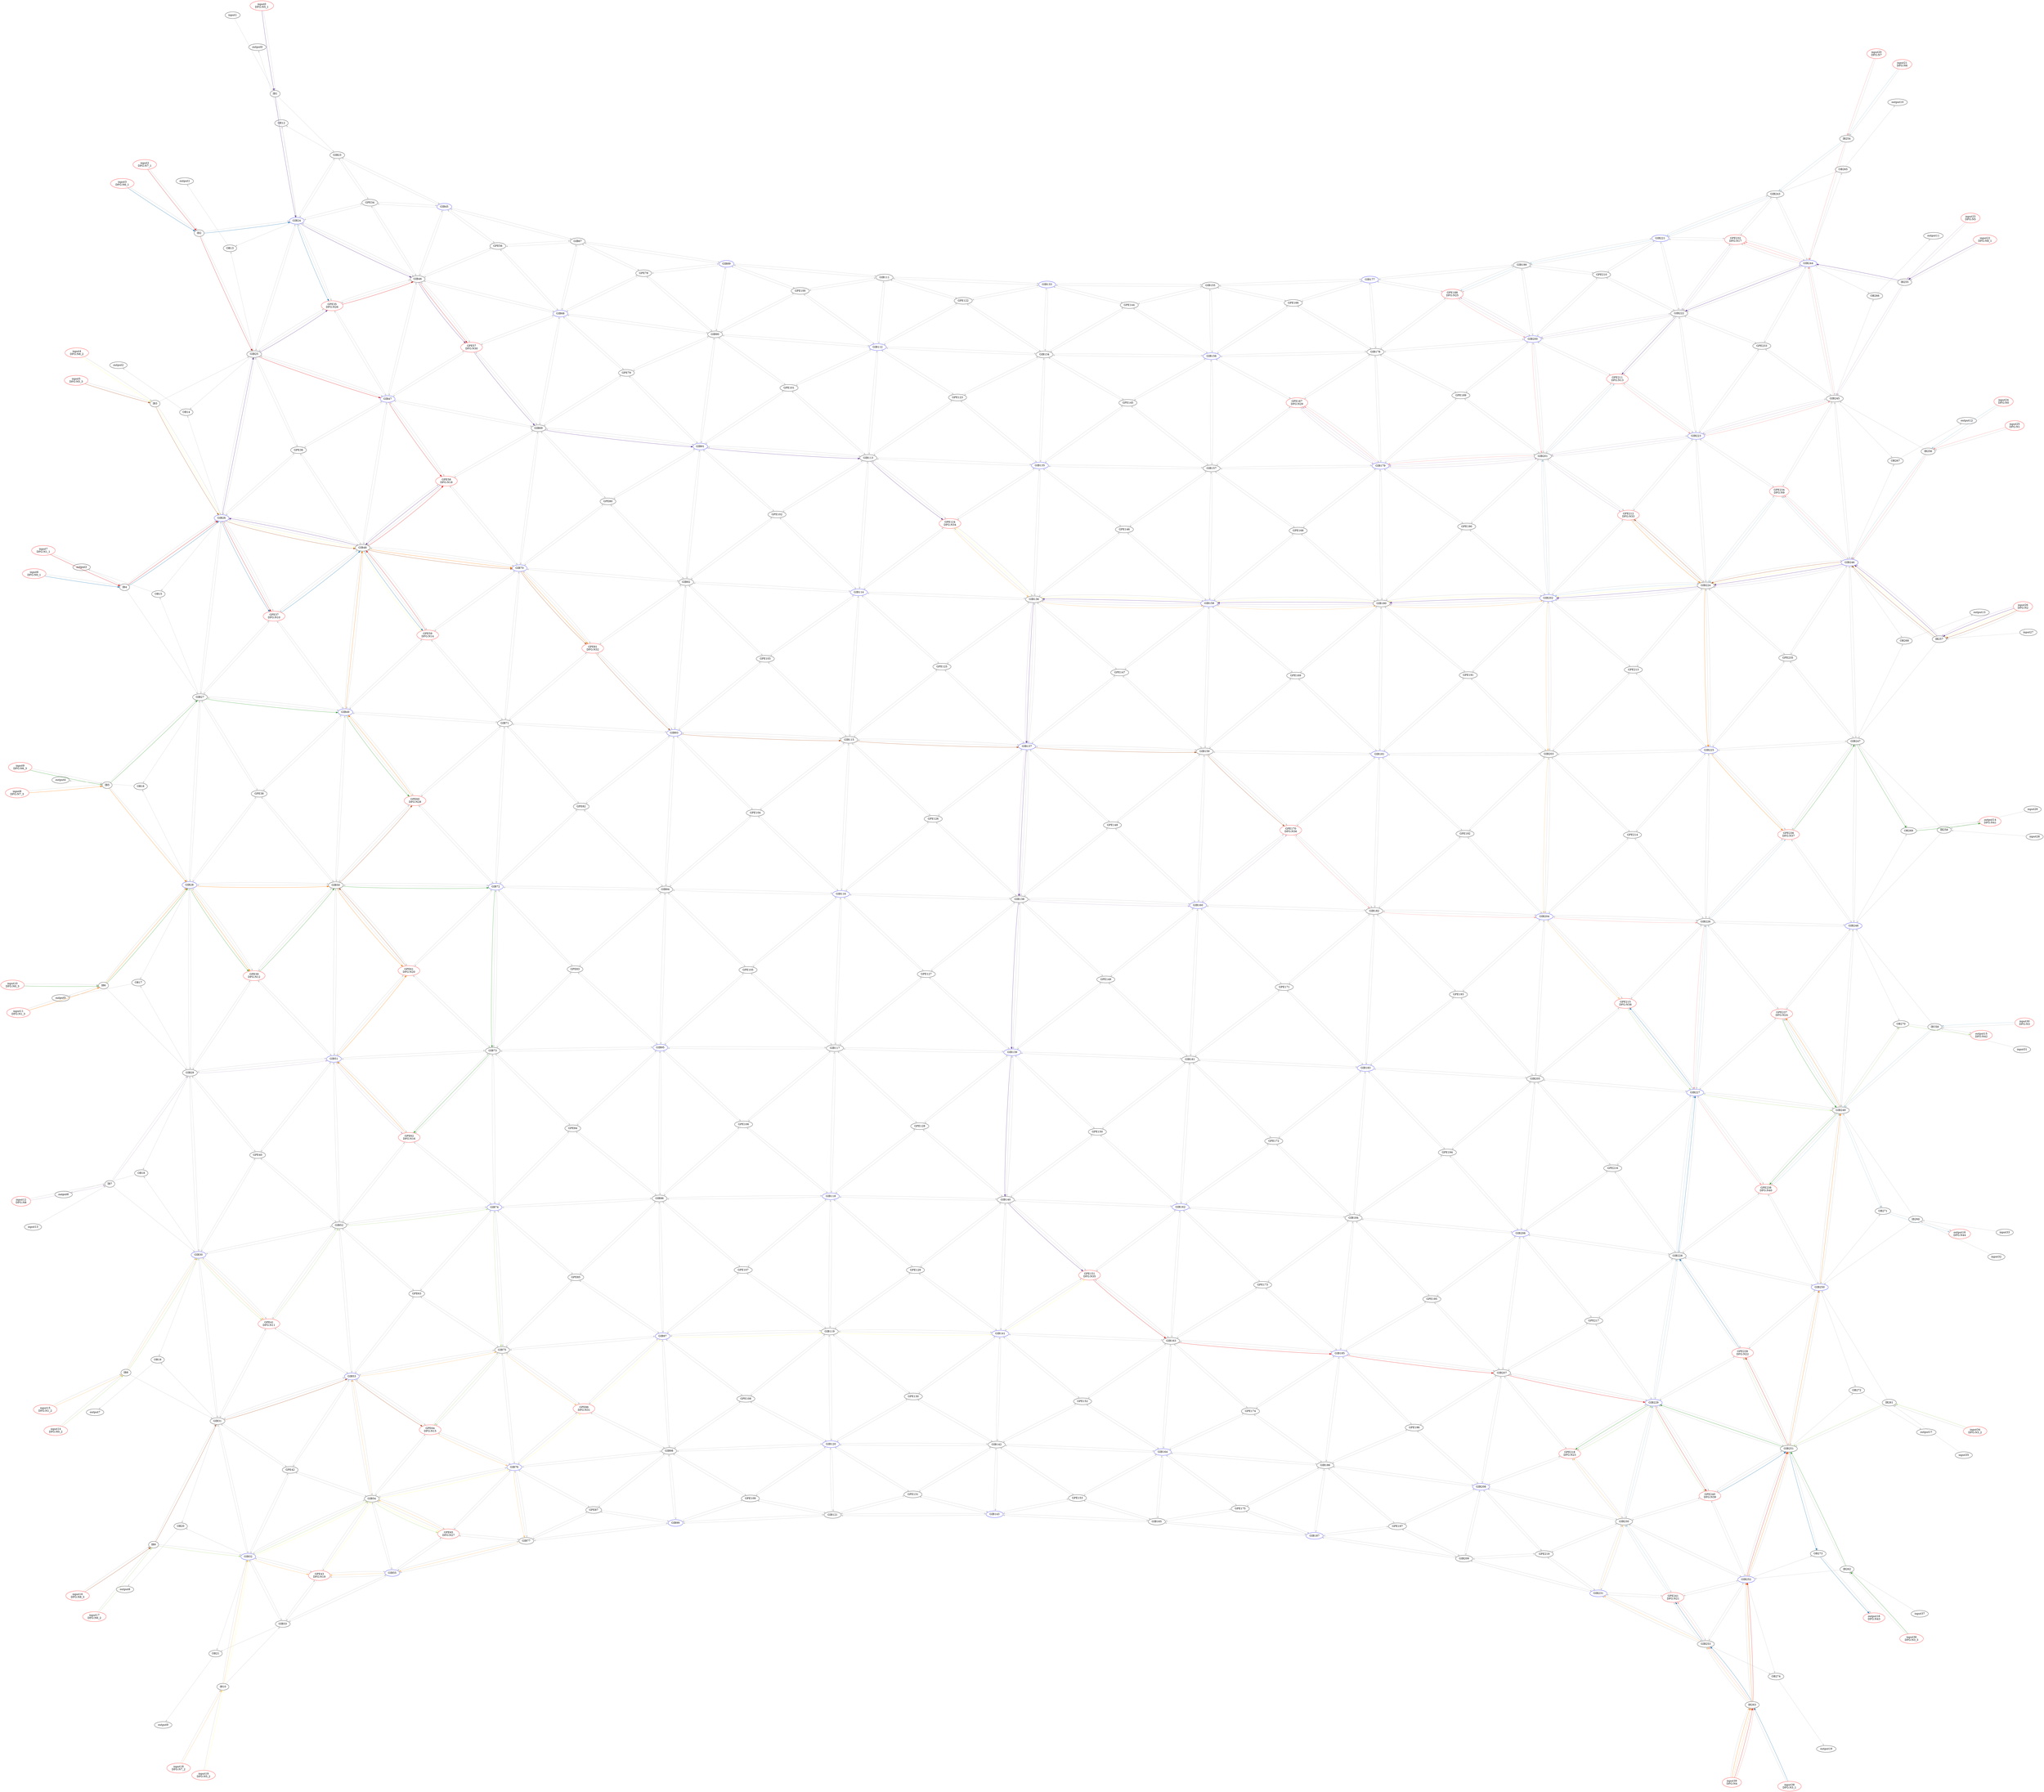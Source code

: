 Digraph G {
layout = sfdp;
overlap = scale;
input24[label = "input24\nDFG:N0", color = red];
input6[label = "input6\nDFG:N0_1", color = red];
input14[label = "input14\nDFG:N0_2", color = red];
input10[label = "input10\nDFG:N0_3", color = red];
input25[label = "input25\nDFG:N1", color = red];
input7[label = "input7\nDFG:N1_1", color = red];
input15[label = "input15\nDFG:N1_2", color = red];
input11[label = "input11\nDFG:N1_3", color = red];
input26[label = "input26\nDFG:N2", color = red];
input30[label = "input30\nDFG:N3", color = red];
input38[label = "input38\nDFG:N3_1", color = red];
input34[label = "input34\nDFG:N3_2", color = red];
input36[label = "input36\nDFG:N3_3", color = red];
input39[label = "input39\nDFG:N4", color = red];
input23[label = "input23\nDFG:N5", color = red];
input0[label = "input0\nDFG:N5_1", color = red];
input19[label = "input19\nDFG:N5_2", color = red];
input5[label = "input5\nDFG:N5_3", color = red];
input21[label = "input21\nDFG:N6", color = red];
input3[label = "input3\nDFG:N6_1", color = red];
input17[label = "input17\nDFG:N6_2", color = red];
input9[label = "input9\nDFG:N6_3", color = red];
input20[label = "input20\nDFG:N7", color = red];
input2[label = "input2\nDFG:N7_1", color = red];
input18[label = "input18\nDFG:N7_2", color = red];
input8[label = "input8\nDFG:N7_3", color = red];
input12[label = "input12\nDFG:N8", color = red];
input22[label = "input22\nDFG:N8_1", color = red];
input4[label = "input4\nDFG:N8_2", color = red];
input16[label = "input16\nDFG:N8_3", color = red];
input1;
input13;
input27;
input28;
input29;
input31;
input32;
input33;
input35;
input37;
output14[label = "output14\nDFG:N41", color = red];
output15[label = "output15\nDFG:N42", color = red];
output18[label = "output18\nDFG:N43", color = red];
output16[label = "output16\nDFG:N44", color = red];
output0;
OB12->output0[color = gray80];
output1;
OB13->output1[color = gray80];
output2;
OB14->output2[color = gray80];
output3;
OB15->output3[color = gray80];
output4;
OB16->output4[color = gray80];
output5;
OB17->output5[color = gray80];
output6;
OB18->output6[color = gray80];
output7;
OB19->output7[color = gray80];
output8;
OB20->output8[color = gray80];
output9;
OB21->output9[color = gray80];
output10;
OB265->output10[color = gray80];
output11;
OB266->output11[color = gray80];
output12;
OB267->output12[color = gray80];
output13;
OB268->output13[color = gray80];
OB269->output14[color = gray80];
OB270->output15[color = gray80];
OB271->output16[color = gray80];
output17;
OB272->output17[color = gray80];
OB273->output18[color = gray80];
output19;
OB274->output19[color = gray80];
IB1[label = "IB1", color = black];
input0->IB1[color = gray80];
input1->IB1[color = gray80];
IB2[label = "IB2", color = black];
input2->IB2[color = gray80];
input3->IB2[color = gray80];
IB3[label = "IB3", color = black];
input4->IB3[color = gray80];
input5->IB3[color = gray80];
IB4[label = "IB4", color = black];
input6->IB4[color = gray80];
input7->IB4[color = gray80];
IB5[label = "IB5", color = black];
input8->IB5[color = gray80];
input9->IB5[color = gray80];
IB6[label = "IB6", color = black];
input10->IB6[color = gray80];
input11->IB6[color = gray80];
IB7[label = "IB7", color = black];
input12->IB7[color = gray80];
input13->IB7[color = gray80];
IB8[label = "IB8", color = black];
input14->IB8[color = gray80];
input15->IB8[color = gray80];
IB9[label = "IB9", color = black];
input16->IB9[color = gray80];
input17->IB9[color = gray80];
IB10[label = "IB10", color = black];
input18->IB10[color = gray80];
input19->IB10[color = gray80];
OB12[label = "OB12", color = black];
GIB23->OB12[color = gray80];
GIB24->OB12[color = gray80];
OB13[label = "OB13", color = black];
GIB24->OB13[color = gray80];
GIB25->OB13[color = gray80];
OB14[label = "OB14", color = black];
GIB25->OB14[color = gray80];
GIB26->OB14[color = gray80];
OB15[label = "OB15", color = black];
GIB26->OB15[color = gray80];
GIB27->OB15[color = gray80];
OB16[label = "OB16", color = black];
GIB27->OB16[color = gray80];
GIB28->OB16[color = gray80];
OB17[label = "OB17", color = black];
GIB28->OB17[color = gray80];
GIB29->OB17[color = gray80];
OB18[label = "OB18", color = black];
GIB29->OB18[color = gray80];
GIB30->OB18[color = gray80];
OB19[label = "OB19", color = black];
GIB30->OB19[color = gray80];
GIB31->OB19[color = gray80];
OB20[label = "OB20", color = black];
GIB31->OB20[color = gray80];
GIB32->OB20[color = gray80];
OB21[label = "OB21", color = black];
GIB32->OB21[color = gray80];
GIB33->OB21[color = gray80];
GIB23[label = "GIB23", color = black];
IB1->GIB23[color = gray80];
GIB24->GIB23[color = gray80];
GPE34->GIB23[color = gray80];
GIB45->GIB23[color = gray80];
GIB24[label = "GIB24", color = blue];
IB1->GIB24[color = gray80];
IB2->GIB24[color = gray80];
GIB23->GIB24[color = gray80];
GIB25->GIB24[color = gray80];
GPE34->GIB24[color = gray80];
GPE35->GIB24[color = gray80];
GIB46->GIB24[color = gray80];
GIB25[label = "GIB25", color = black];
IB2->GIB25[color = gray80];
IB3->GIB25[color = gray80];
GIB24->GIB25[color = gray80];
GIB26->GIB25[color = gray80];
GPE35->GIB25[color = gray80];
GPE36->GIB25[color = gray80];
GIB47->GIB25[color = gray80];
GIB26[label = "GIB26", color = blue];
IB3->GIB26[color = gray80];
IB4->GIB26[color = gray80];
GIB25->GIB26[color = gray80];
GIB27->GIB26[color = gray80];
GPE36->GIB26[color = gray80];
GPE37->GIB26[color = gray80];
GIB48->GIB26[color = gray80];
GIB27[label = "GIB27", color = black];
IB4->GIB27[color = gray80];
IB5->GIB27[color = gray80];
GIB26->GIB27[color = gray80];
GIB28->GIB27[color = gray80];
GPE37->GIB27[color = gray80];
GPE38->GIB27[color = gray80];
GIB49->GIB27[color = gray80];
GIB28[label = "GIB28", color = blue];
IB5->GIB28[color = gray80];
IB6->GIB28[color = gray80];
GIB27->GIB28[color = gray80];
GIB29->GIB28[color = gray80];
GPE38->GIB28[color = gray80];
GPE39->GIB28[color = gray80];
GIB50->GIB28[color = gray80];
GIB29[label = "GIB29", color = black];
IB6->GIB29[color = gray80];
IB7->GIB29[color = gray80];
GIB28->GIB29[color = gray80];
GIB30->GIB29[color = gray80];
GPE39->GIB29[color = gray80];
GPE40->GIB29[color = gray80];
GIB51->GIB29[color = gray80];
GIB30[label = "GIB30", color = blue];
IB7->GIB30[color = gray80];
IB8->GIB30[color = gray80];
GIB29->GIB30[color = gray80];
GIB31->GIB30[color = gray80];
GPE40->GIB30[color = gray80];
GPE41->GIB30[color = gray80];
GIB52->GIB30[color = gray80];
GIB31[label = "GIB31", color = black];
IB8->GIB31[color = gray80];
IB9->GIB31[color = gray80];
GIB30->GIB31[color = gray80];
GIB32->GIB31[color = gray80];
GPE41->GIB31[color = gray80];
GPE42->GIB31[color = gray80];
GIB53->GIB31[color = gray80];
GIB32[label = "GIB32", color = blue];
IB9->GIB32[color = gray80];
IB10->GIB32[color = gray80];
GIB31->GIB32[color = gray80];
GIB33->GIB32[color = gray80];
GPE42->GIB32[color = gray80];
GPE43->GIB32[color = gray80];
GIB54->GIB32[color = gray80];
GIB33[label = "GIB33", color = black];
IB10->GIB33[color = gray80];
GIB32->GIB33[color = gray80];
GPE43->GIB33[color = gray80];
GIB55->GIB33[color = gray80];
GPE34[label = "GPE34", color = black];
GIB23->GPE34[color = gray80];
GIB24->GPE34[color = gray80];
GIB45->GPE34[color = gray80];
GIB46->GPE34[color = gray80];
GPE35[label = "GPE35\nDFG:N26", color = red];
GIB24->GPE35[color = gray80];
GIB25->GPE35[color = gray80];
GIB46->GPE35[color = gray80];
GIB47->GPE35[color = gray80];
GPE36[label = "GPE36", color = black];
GIB25->GPE36[color = gray80];
GIB26->GPE36[color = gray80];
GIB47->GPE36[color = gray80];
GIB48->GPE36[color = gray80];
GPE37[label = "GPE37\nDFG:N10", color = red];
GIB26->GPE37[color = gray80];
GIB27->GPE37[color = gray80];
GIB48->GPE37[color = gray80];
GIB49->GPE37[color = gray80];
GPE38[label = "GPE38", color = black];
GIB27->GPE38[color = gray80];
GIB28->GPE38[color = gray80];
GIB49->GPE38[color = gray80];
GIB50->GPE38[color = gray80];
GPE39[label = "GPE39\nDFG:N12", color = red];
GIB28->GPE39[color = gray80];
GIB29->GPE39[color = gray80];
GIB50->GPE39[color = gray80];
GIB51->GPE39[color = gray80];
GPE40[label = "GPE40", color = black];
GIB29->GPE40[color = gray80];
GIB30->GPE40[color = gray80];
GIB51->GPE40[color = gray80];
GIB52->GPE40[color = gray80];
GPE41[label = "GPE41\nDFG:N11", color = red];
GIB30->GPE41[color = gray80];
GIB31->GPE41[color = gray80];
GIB52->GPE41[color = gray80];
GIB53->GPE41[color = gray80];
GPE42[label = "GPE42", color = black];
GIB31->GPE42[color = gray80];
GIB32->GPE42[color = gray80];
GIB53->GPE42[color = gray80];
GIB54->GPE42[color = gray80];
GPE43[label = "GPE43\nDFG:N19", color = red];
GIB32->GPE43[color = gray80];
GIB33->GPE43[color = gray80];
GIB54->GPE43[color = gray80];
GIB55->GPE43[color = gray80];
GIB45[label = "GIB45", color = blue];
GIB23->GIB45[color = gray80];
GPE34->GIB45[color = gray80];
GIB46->GIB45[color = gray80];
GPE56->GIB45[color = gray80];
GIB67->GIB45[color = gray80];
GIB46[label = "GIB46", color = black];
GIB24->GIB46[color = gray80];
GPE34->GIB46[color = gray80];
GPE35->GIB46[color = gray80];
GIB45->GIB46[color = gray80];
GIB47->GIB46[color = gray80];
GPE56->GIB46[color = gray80];
GPE57->GIB46[color = gray80];
GIB68->GIB46[color = gray80];
GIB47[label = "GIB47", color = blue];
GIB25->GIB47[color = gray80];
GPE35->GIB47[color = gray80];
GPE36->GIB47[color = gray80];
GIB46->GIB47[color = gray80];
GIB48->GIB47[color = gray80];
GPE57->GIB47[color = gray80];
GPE58->GIB47[color = gray80];
GIB69->GIB47[color = gray80];
GIB48[label = "GIB48", color = black];
GIB26->GIB48[color = gray80];
GPE36->GIB48[color = gray80];
GPE37->GIB48[color = gray80];
GIB47->GIB48[color = gray80];
GIB49->GIB48[color = gray80];
GPE58->GIB48[color = gray80];
GPE59->GIB48[color = gray80];
GIB70->GIB48[color = gray80];
GIB49[label = "GIB49", color = blue];
GIB27->GIB49[color = gray80];
GPE37->GIB49[color = gray80];
GPE38->GIB49[color = gray80];
GIB48->GIB49[color = gray80];
GIB50->GIB49[color = gray80];
GPE59->GIB49[color = gray80];
GPE60->GIB49[color = gray80];
GIB71->GIB49[color = gray80];
GIB50[label = "GIB50", color = black];
GIB28->GIB50[color = gray80];
GPE38->GIB50[color = gray80];
GPE39->GIB50[color = gray80];
GIB49->GIB50[color = gray80];
GIB51->GIB50[color = gray80];
GPE60->GIB50[color = gray80];
GPE61->GIB50[color = gray80];
GIB72->GIB50[color = gray80];
GIB51[label = "GIB51", color = blue];
GIB29->GIB51[color = gray80];
GPE39->GIB51[color = gray80];
GPE40->GIB51[color = gray80];
GIB50->GIB51[color = gray80];
GIB52->GIB51[color = gray80];
GPE61->GIB51[color = gray80];
GPE62->GIB51[color = gray80];
GIB73->GIB51[color = gray80];
GIB52[label = "GIB52", color = black];
GIB30->GIB52[color = gray80];
GPE40->GIB52[color = gray80];
GPE41->GIB52[color = gray80];
GIB51->GIB52[color = gray80];
GIB53->GIB52[color = gray80];
GPE62->GIB52[color = gray80];
GPE63->GIB52[color = gray80];
GIB74->GIB52[color = gray80];
GIB53[label = "GIB53", color = blue];
GIB31->GIB53[color = gray80];
GPE41->GIB53[color = gray80];
GPE42->GIB53[color = gray80];
GIB52->GIB53[color = gray80];
GIB54->GIB53[color = gray80];
GPE63->GIB53[color = gray80];
GPE64->GIB53[color = gray80];
GIB75->GIB53[color = gray80];
GIB54[label = "GIB54", color = black];
GIB32->GIB54[color = gray80];
GPE42->GIB54[color = gray80];
GPE43->GIB54[color = gray80];
GIB53->GIB54[color = gray80];
GIB55->GIB54[color = gray80];
GPE64->GIB54[color = gray80];
GPE65->GIB54[color = gray80];
GIB76->GIB54[color = gray80];
GIB55[label = "GIB55", color = blue];
GIB33->GIB55[color = gray80];
GPE43->GIB55[color = gray80];
GIB54->GIB55[color = gray80];
GPE65->GIB55[color = gray80];
GIB77->GIB55[color = gray80];
GPE56[label = "GPE56", color = black];
GIB45->GPE56[color = gray80];
GIB46->GPE56[color = gray80];
GIB67->GPE56[color = gray80];
GIB68->GPE56[color = gray80];
GPE57[label = "GPE57\nDFG:N30", color = red];
GIB46->GPE57[color = gray80];
GIB47->GPE57[color = gray80];
GIB68->GPE57[color = gray80];
GIB69->GPE57[color = gray80];
GPE58[label = "GPE58\nDFG:N18", color = red];
GIB47->GPE58[color = gray80];
GIB48->GPE58[color = gray80];
GIB69->GPE58[color = gray80];
GIB70->GPE58[color = gray80];
GPE59[label = "GPE59\nDFG:N14", color = red];
GIB48->GPE59[color = gray80];
GIB49->GPE59[color = gray80];
GIB70->GPE59[color = gray80];
GIB71->GPE59[color = gray80];
GPE60[label = "GPE60\nDFG:N28", color = red];
GIB49->GPE60[color = gray80];
GIB50->GPE60[color = gray80];
GIB71->GPE60[color = gray80];
GIB72->GPE60[color = gray80];
GPE61[label = "GPE61\nDFG:N20", color = red];
GIB50->GPE61[color = gray80];
GIB51->GPE61[color = gray80];
GIB72->GPE61[color = gray80];
GIB73->GPE61[color = gray80];
GPE62[label = "GPE62\nDFG:N16", color = red];
GIB51->GPE62[color = gray80];
GIB52->GPE62[color = gray80];
GIB73->GPE62[color = gray80];
GIB74->GPE62[color = gray80];
GPE63[label = "GPE63", color = black];
GIB52->GPE63[color = gray80];
GIB53->GPE63[color = gray80];
GIB74->GPE63[color = gray80];
GIB75->GPE63[color = gray80];
GPE64[label = "GPE64\nDFG:N15", color = red];
GIB53->GPE64[color = gray80];
GIB54->GPE64[color = gray80];
GIB75->GPE64[color = gray80];
GIB76->GPE64[color = gray80];
GPE65[label = "GPE65\nDFG:N27", color = red];
GIB54->GPE65[color = gray80];
GIB55->GPE65[color = gray80];
GIB76->GPE65[color = gray80];
GIB77->GPE65[color = gray80];
GIB67[label = "GIB67", color = black];
GIB45->GIB67[color = gray80];
GPE56->GIB67[color = gray80];
GIB68->GIB67[color = gray80];
GPE78->GIB67[color = gray80];
GIB89->GIB67[color = gray80];
GIB68[label = "GIB68", color = blue];
GIB46->GIB68[color = gray80];
GPE56->GIB68[color = gray80];
GPE57->GIB68[color = gray80];
GIB67->GIB68[color = gray80];
GIB69->GIB68[color = gray80];
GPE78->GIB68[color = gray80];
GPE79->GIB68[color = gray80];
GIB90->GIB68[color = gray80];
GIB69[label = "GIB69", color = black];
GIB47->GIB69[color = gray80];
GPE57->GIB69[color = gray80];
GPE58->GIB69[color = gray80];
GIB68->GIB69[color = gray80];
GIB70->GIB69[color = gray80];
GPE79->GIB69[color = gray80];
GPE80->GIB69[color = gray80];
GIB91->GIB69[color = gray80];
GIB70[label = "GIB70", color = blue];
GIB48->GIB70[color = gray80];
GPE58->GIB70[color = gray80];
GPE59->GIB70[color = gray80];
GIB69->GIB70[color = gray80];
GIB71->GIB70[color = gray80];
GPE80->GIB70[color = gray80];
GPE81->GIB70[color = gray80];
GIB92->GIB70[color = gray80];
GIB71[label = "GIB71", color = black];
GIB49->GIB71[color = gray80];
GPE59->GIB71[color = gray80];
GPE60->GIB71[color = gray80];
GIB70->GIB71[color = gray80];
GIB72->GIB71[color = gray80];
GPE81->GIB71[color = gray80];
GPE82->GIB71[color = gray80];
GIB93->GIB71[color = gray80];
GIB72[label = "GIB72", color = blue];
GIB50->GIB72[color = gray80];
GPE60->GIB72[color = gray80];
GPE61->GIB72[color = gray80];
GIB71->GIB72[color = gray80];
GIB73->GIB72[color = gray80];
GPE82->GIB72[color = gray80];
GPE83->GIB72[color = gray80];
GIB94->GIB72[color = gray80];
GIB73[label = "GIB73", color = black];
GIB51->GIB73[color = gray80];
GPE61->GIB73[color = gray80];
GPE62->GIB73[color = gray80];
GIB72->GIB73[color = gray80];
GIB74->GIB73[color = gray80];
GPE83->GIB73[color = gray80];
GPE84->GIB73[color = gray80];
GIB95->GIB73[color = gray80];
GIB74[label = "GIB74", color = blue];
GIB52->GIB74[color = gray80];
GPE62->GIB74[color = gray80];
GPE63->GIB74[color = gray80];
GIB73->GIB74[color = gray80];
GIB75->GIB74[color = gray80];
GPE84->GIB74[color = gray80];
GPE85->GIB74[color = gray80];
GIB96->GIB74[color = gray80];
GIB75[label = "GIB75", color = black];
GIB53->GIB75[color = gray80];
GPE63->GIB75[color = gray80];
GPE64->GIB75[color = gray80];
GIB74->GIB75[color = gray80];
GIB76->GIB75[color = gray80];
GPE85->GIB75[color = gray80];
GPE86->GIB75[color = gray80];
GIB97->GIB75[color = gray80];
GIB76[label = "GIB76", color = blue];
GIB54->GIB76[color = gray80];
GPE64->GIB76[color = gray80];
GPE65->GIB76[color = gray80];
GIB75->GIB76[color = gray80];
GIB77->GIB76[color = gray80];
GPE86->GIB76[color = gray80];
GPE87->GIB76[color = gray80];
GIB98->GIB76[color = gray80];
GIB77[label = "GIB77", color = black];
GIB55->GIB77[color = gray80];
GPE65->GIB77[color = gray80];
GIB76->GIB77[color = gray80];
GPE87->GIB77[color = gray80];
GIB99->GIB77[color = gray80];
GPE78[label = "GPE78", color = black];
GIB67->GPE78[color = gray80];
GIB68->GPE78[color = gray80];
GIB89->GPE78[color = gray80];
GIB90->GPE78[color = gray80];
GPE79[label = "GPE79", color = black];
GIB68->GPE79[color = gray80];
GIB69->GPE79[color = gray80];
GIB90->GPE79[color = gray80];
GIB91->GPE79[color = gray80];
GPE80[label = "GPE80", color = black];
GIB69->GPE80[color = gray80];
GIB70->GPE80[color = gray80];
GIB91->GPE80[color = gray80];
GIB92->GPE80[color = gray80];
GPE81[label = "GPE81\nDFG:N32", color = red];
GIB70->GPE81[color = gray80];
GIB71->GPE81[color = gray80];
GIB92->GPE81[color = gray80];
GIB93->GPE81[color = gray80];
GPE82[label = "GPE82", color = black];
GIB71->GPE82[color = gray80];
GIB72->GPE82[color = gray80];
GIB93->GPE82[color = gray80];
GIB94->GPE82[color = gray80];
GPE83[label = "GPE83", color = black];
GIB72->GPE83[color = gray80];
GIB73->GPE83[color = gray80];
GIB94->GPE83[color = gray80];
GIB95->GPE83[color = gray80];
GPE84[label = "GPE84", color = black];
GIB73->GPE84[color = gray80];
GIB74->GPE84[color = gray80];
GIB95->GPE84[color = gray80];
GIB96->GPE84[color = gray80];
GPE85[label = "GPE85", color = black];
GIB74->GPE85[color = gray80];
GIB75->GPE85[color = gray80];
GIB96->GPE85[color = gray80];
GIB97->GPE85[color = gray80];
GPE86[label = "GPE86\nDFG:N31", color = red];
GIB75->GPE86[color = gray80];
GIB76->GPE86[color = gray80];
GIB97->GPE86[color = gray80];
GIB98->GPE86[color = gray80];
GPE87[label = "GPE87", color = black];
GIB76->GPE87[color = gray80];
GIB77->GPE87[color = gray80];
GIB98->GPE87[color = gray80];
GIB99->GPE87[color = gray80];
GIB89[label = "GIB89", color = blue];
GIB67->GIB89[color = gray80];
GPE78->GIB89[color = gray80];
GIB90->GIB89[color = gray80];
GPE100->GIB89[color = gray80];
GIB111->GIB89[color = gray80];
GIB90[label = "GIB90", color = black];
GIB68->GIB90[color = gray80];
GPE78->GIB90[color = gray80];
GPE79->GIB90[color = gray80];
GIB89->GIB90[color = gray80];
GIB91->GIB90[color = gray80];
GPE100->GIB90[color = gray80];
GPE101->GIB90[color = gray80];
GIB112->GIB90[color = gray80];
GIB91[label = "GIB91", color = blue];
GIB69->GIB91[color = gray80];
GPE79->GIB91[color = gray80];
GPE80->GIB91[color = gray80];
GIB90->GIB91[color = gray80];
GIB92->GIB91[color = gray80];
GPE101->GIB91[color = gray80];
GPE102->GIB91[color = gray80];
GIB113->GIB91[color = gray80];
GIB92[label = "GIB92", color = black];
GIB70->GIB92[color = gray80];
GPE80->GIB92[color = gray80];
GPE81->GIB92[color = gray80];
GIB91->GIB92[color = gray80];
GIB93->GIB92[color = gray80];
GPE102->GIB92[color = gray80];
GPE103->GIB92[color = gray80];
GIB114->GIB92[color = gray80];
GIB93[label = "GIB93", color = blue];
GIB71->GIB93[color = gray80];
GPE81->GIB93[color = gray80];
GPE82->GIB93[color = gray80];
GIB92->GIB93[color = gray80];
GIB94->GIB93[color = gray80];
GPE103->GIB93[color = gray80];
GPE104->GIB93[color = gray80];
GIB115->GIB93[color = gray80];
GIB94[label = "GIB94", color = black];
GIB72->GIB94[color = gray80];
GPE82->GIB94[color = gray80];
GPE83->GIB94[color = gray80];
GIB93->GIB94[color = gray80];
GIB95->GIB94[color = gray80];
GPE104->GIB94[color = gray80];
GPE105->GIB94[color = gray80];
GIB116->GIB94[color = gray80];
GIB95[label = "GIB95", color = blue];
GIB73->GIB95[color = gray80];
GPE83->GIB95[color = gray80];
GPE84->GIB95[color = gray80];
GIB94->GIB95[color = gray80];
GIB96->GIB95[color = gray80];
GPE105->GIB95[color = gray80];
GPE106->GIB95[color = gray80];
GIB117->GIB95[color = gray80];
GIB96[label = "GIB96", color = black];
GIB74->GIB96[color = gray80];
GPE84->GIB96[color = gray80];
GPE85->GIB96[color = gray80];
GIB95->GIB96[color = gray80];
GIB97->GIB96[color = gray80];
GPE106->GIB96[color = gray80];
GPE107->GIB96[color = gray80];
GIB118->GIB96[color = gray80];
GIB97[label = "GIB97", color = blue];
GIB75->GIB97[color = gray80];
GPE85->GIB97[color = gray80];
GPE86->GIB97[color = gray80];
GIB96->GIB97[color = gray80];
GIB98->GIB97[color = gray80];
GPE107->GIB97[color = gray80];
GPE108->GIB97[color = gray80];
GIB119->GIB97[color = gray80];
GIB98[label = "GIB98", color = black];
GIB76->GIB98[color = gray80];
GPE86->GIB98[color = gray80];
GPE87->GIB98[color = gray80];
GIB97->GIB98[color = gray80];
GIB99->GIB98[color = gray80];
GPE108->GIB98[color = gray80];
GPE109->GIB98[color = gray80];
GIB120->GIB98[color = gray80];
GIB99[label = "GIB99", color = blue];
GIB77->GIB99[color = gray80];
GPE87->GIB99[color = gray80];
GIB98->GIB99[color = gray80];
GPE109->GIB99[color = gray80];
GIB121->GIB99[color = gray80];
GPE100[label = "GPE100", color = black];
GIB89->GPE100[color = gray80];
GIB90->GPE100[color = gray80];
GIB111->GPE100[color = gray80];
GIB112->GPE100[color = gray80];
GPE101[label = "GPE101", color = black];
GIB90->GPE101[color = gray80];
GIB91->GPE101[color = gray80];
GIB112->GPE101[color = gray80];
GIB113->GPE101[color = gray80];
GPE102[label = "GPE102", color = black];
GIB91->GPE102[color = gray80];
GIB92->GPE102[color = gray80];
GIB113->GPE102[color = gray80];
GIB114->GPE102[color = gray80];
GPE103[label = "GPE103", color = black];
GIB92->GPE103[color = gray80];
GIB93->GPE103[color = gray80];
GIB114->GPE103[color = gray80];
GIB115->GPE103[color = gray80];
GPE104[label = "GPE104", color = black];
GIB93->GPE104[color = gray80];
GIB94->GPE104[color = gray80];
GIB115->GPE104[color = gray80];
GIB116->GPE104[color = gray80];
GPE105[label = "GPE105", color = black];
GIB94->GPE105[color = gray80];
GIB95->GPE105[color = gray80];
GIB116->GPE105[color = gray80];
GIB117->GPE105[color = gray80];
GPE106[label = "GPE106", color = black];
GIB95->GPE106[color = gray80];
GIB96->GPE106[color = gray80];
GIB117->GPE106[color = gray80];
GIB118->GPE106[color = gray80];
GPE107[label = "GPE107", color = black];
GIB96->GPE107[color = gray80];
GIB97->GPE107[color = gray80];
GIB118->GPE107[color = gray80];
GIB119->GPE107[color = gray80];
GPE108[label = "GPE108", color = black];
GIB97->GPE108[color = gray80];
GIB98->GPE108[color = gray80];
GIB119->GPE108[color = gray80];
GIB120->GPE108[color = gray80];
GPE109[label = "GPE109", color = black];
GIB98->GPE109[color = gray80];
GIB99->GPE109[color = gray80];
GIB120->GPE109[color = gray80];
GIB121->GPE109[color = gray80];
GIB111[label = "GIB111", color = black];
GIB89->GIB111[color = gray80];
GPE100->GIB111[color = gray80];
GIB112->GIB111[color = gray80];
GPE122->GIB111[color = gray80];
GIB133->GIB111[color = gray80];
GIB112[label = "GIB112", color = blue];
GIB90->GIB112[color = gray80];
GPE100->GIB112[color = gray80];
GPE101->GIB112[color = gray80];
GIB111->GIB112[color = gray80];
GIB113->GIB112[color = gray80];
GPE122->GIB112[color = gray80];
GPE123->GIB112[color = gray80];
GIB134->GIB112[color = gray80];
GIB113[label = "GIB113", color = black];
GIB91->GIB113[color = gray80];
GPE101->GIB113[color = gray80];
GPE102->GIB113[color = gray80];
GIB112->GIB113[color = gray80];
GIB114->GIB113[color = gray80];
GPE123->GIB113[color = gray80];
GPE124->GIB113[color = gray80];
GIB135->GIB113[color = gray80];
GIB114[label = "GIB114", color = blue];
GIB92->GIB114[color = gray80];
GPE102->GIB114[color = gray80];
GPE103->GIB114[color = gray80];
GIB113->GIB114[color = gray80];
GIB115->GIB114[color = gray80];
GPE124->GIB114[color = gray80];
GPE125->GIB114[color = gray80];
GIB136->GIB114[color = gray80];
GIB115[label = "GIB115", color = black];
GIB93->GIB115[color = gray80];
GPE103->GIB115[color = gray80];
GPE104->GIB115[color = gray80];
GIB114->GIB115[color = gray80];
GIB116->GIB115[color = gray80];
GPE125->GIB115[color = gray80];
GPE126->GIB115[color = gray80];
GIB137->GIB115[color = gray80];
GIB116[label = "GIB116", color = blue];
GIB94->GIB116[color = gray80];
GPE104->GIB116[color = gray80];
GPE105->GIB116[color = gray80];
GIB115->GIB116[color = gray80];
GIB117->GIB116[color = gray80];
GPE126->GIB116[color = gray80];
GPE127->GIB116[color = gray80];
GIB138->GIB116[color = gray80];
GIB117[label = "GIB117", color = black];
GIB95->GIB117[color = gray80];
GPE105->GIB117[color = gray80];
GPE106->GIB117[color = gray80];
GIB116->GIB117[color = gray80];
GIB118->GIB117[color = gray80];
GPE127->GIB117[color = gray80];
GPE128->GIB117[color = gray80];
GIB139->GIB117[color = gray80];
GIB118[label = "GIB118", color = blue];
GIB96->GIB118[color = gray80];
GPE106->GIB118[color = gray80];
GPE107->GIB118[color = gray80];
GIB117->GIB118[color = gray80];
GIB119->GIB118[color = gray80];
GPE128->GIB118[color = gray80];
GPE129->GIB118[color = gray80];
GIB140->GIB118[color = gray80];
GIB119[label = "GIB119", color = black];
GIB97->GIB119[color = gray80];
GPE107->GIB119[color = gray80];
GPE108->GIB119[color = gray80];
GIB118->GIB119[color = gray80];
GIB120->GIB119[color = gray80];
GPE129->GIB119[color = gray80];
GPE130->GIB119[color = gray80];
GIB141->GIB119[color = gray80];
GIB120[label = "GIB120", color = blue];
GIB98->GIB120[color = gray80];
GPE108->GIB120[color = gray80];
GPE109->GIB120[color = gray80];
GIB119->GIB120[color = gray80];
GIB121->GIB120[color = gray80];
GPE130->GIB120[color = gray80];
GPE131->GIB120[color = gray80];
GIB142->GIB120[color = gray80];
GIB121[label = "GIB121", color = black];
GIB99->GIB121[color = gray80];
GPE109->GIB121[color = gray80];
GIB120->GIB121[color = gray80];
GPE131->GIB121[color = gray80];
GIB143->GIB121[color = gray80];
GPE122[label = "GPE122", color = black];
GIB111->GPE122[color = gray80];
GIB112->GPE122[color = gray80];
GIB133->GPE122[color = gray80];
GIB134->GPE122[color = gray80];
GPE123[label = "GPE123", color = black];
GIB112->GPE123[color = gray80];
GIB113->GPE123[color = gray80];
GIB134->GPE123[color = gray80];
GIB135->GPE123[color = gray80];
GPE124[label = "GPE124\nDFG:N34", color = red];
GIB113->GPE124[color = gray80];
GIB114->GPE124[color = gray80];
GIB135->GPE124[color = gray80];
GIB136->GPE124[color = gray80];
GPE125[label = "GPE125", color = black];
GIB114->GPE125[color = gray80];
GIB115->GPE125[color = gray80];
GIB136->GPE125[color = gray80];
GIB137->GPE125[color = gray80];
GPE126[label = "GPE126", color = black];
GIB115->GPE126[color = gray80];
GIB116->GPE126[color = gray80];
GIB137->GPE126[color = gray80];
GIB138->GPE126[color = gray80];
GPE127[label = "GPE127", color = black];
GIB116->GPE127[color = gray80];
GIB117->GPE127[color = gray80];
GIB138->GPE127[color = gray80];
GIB139->GPE127[color = gray80];
GPE128[label = "GPE128", color = black];
GIB117->GPE128[color = gray80];
GIB118->GPE128[color = gray80];
GIB139->GPE128[color = gray80];
GIB140->GPE128[color = gray80];
GPE129[label = "GPE129", color = black];
GIB118->GPE129[color = gray80];
GIB119->GPE129[color = gray80];
GIB140->GPE129[color = gray80];
GIB141->GPE129[color = gray80];
GPE130[label = "GPE130", color = black];
GIB119->GPE130[color = gray80];
GIB120->GPE130[color = gray80];
GIB141->GPE130[color = gray80];
GIB142->GPE130[color = gray80];
GPE131[label = "GPE131", color = black];
GIB120->GPE131[color = gray80];
GIB121->GPE131[color = gray80];
GIB142->GPE131[color = gray80];
GIB143->GPE131[color = gray80];
GIB133[label = "GIB133", color = blue];
GIB111->GIB133[color = gray80];
GPE122->GIB133[color = gray80];
GIB134->GIB133[color = gray80];
GPE144->GIB133[color = gray80];
GIB155->GIB133[color = gray80];
GIB134[label = "GIB134", color = black];
GIB112->GIB134[color = gray80];
GPE122->GIB134[color = gray80];
GPE123->GIB134[color = gray80];
GIB133->GIB134[color = gray80];
GIB135->GIB134[color = gray80];
GPE144->GIB134[color = gray80];
GPE145->GIB134[color = gray80];
GIB156->GIB134[color = gray80];
GIB135[label = "GIB135", color = blue];
GIB113->GIB135[color = gray80];
GPE123->GIB135[color = gray80];
GPE124->GIB135[color = gray80];
GIB134->GIB135[color = gray80];
GIB136->GIB135[color = gray80];
GPE145->GIB135[color = gray80];
GPE146->GIB135[color = gray80];
GIB157->GIB135[color = gray80];
GIB136[label = "GIB136", color = black];
GIB114->GIB136[color = gray80];
GPE124->GIB136[color = gray80];
GPE125->GIB136[color = gray80];
GIB135->GIB136[color = gray80];
GIB137->GIB136[color = gray80];
GPE146->GIB136[color = gray80];
GPE147->GIB136[color = gray80];
GIB158->GIB136[color = gray80];
GIB137[label = "GIB137", color = blue];
GIB115->GIB137[color = gray80];
GPE125->GIB137[color = gray80];
GPE126->GIB137[color = gray80];
GIB136->GIB137[color = gray80];
GIB138->GIB137[color = gray80];
GPE147->GIB137[color = gray80];
GPE148->GIB137[color = gray80];
GIB159->GIB137[color = gray80];
GIB138[label = "GIB138", color = black];
GIB116->GIB138[color = gray80];
GPE126->GIB138[color = gray80];
GPE127->GIB138[color = gray80];
GIB137->GIB138[color = gray80];
GIB139->GIB138[color = gray80];
GPE148->GIB138[color = gray80];
GPE149->GIB138[color = gray80];
GIB160->GIB138[color = gray80];
GIB139[label = "GIB139", color = blue];
GIB117->GIB139[color = gray80];
GPE127->GIB139[color = gray80];
GPE128->GIB139[color = gray80];
GIB138->GIB139[color = gray80];
GIB140->GIB139[color = gray80];
GPE149->GIB139[color = gray80];
GPE150->GIB139[color = gray80];
GIB161->GIB139[color = gray80];
GIB140[label = "GIB140", color = black];
GIB118->GIB140[color = gray80];
GPE128->GIB140[color = gray80];
GPE129->GIB140[color = gray80];
GIB139->GIB140[color = gray80];
GIB141->GIB140[color = gray80];
GPE150->GIB140[color = gray80];
GPE151->GIB140[color = gray80];
GIB162->GIB140[color = gray80];
GIB141[label = "GIB141", color = blue];
GIB119->GIB141[color = gray80];
GPE129->GIB141[color = gray80];
GPE130->GIB141[color = gray80];
GIB140->GIB141[color = gray80];
GIB142->GIB141[color = gray80];
GPE151->GIB141[color = gray80];
GPE152->GIB141[color = gray80];
GIB163->GIB141[color = gray80];
GIB142[label = "GIB142", color = black];
GIB120->GIB142[color = gray80];
GPE130->GIB142[color = gray80];
GPE131->GIB142[color = gray80];
GIB141->GIB142[color = gray80];
GIB143->GIB142[color = gray80];
GPE152->GIB142[color = gray80];
GPE153->GIB142[color = gray80];
GIB164->GIB142[color = gray80];
GIB143[label = "GIB143", color = blue];
GIB121->GIB143[color = gray80];
GPE131->GIB143[color = gray80];
GIB142->GIB143[color = gray80];
GPE153->GIB143[color = gray80];
GIB165->GIB143[color = gray80];
GPE144[label = "GPE144", color = black];
GIB133->GPE144[color = gray80];
GIB134->GPE144[color = gray80];
GIB155->GPE144[color = gray80];
GIB156->GPE144[color = gray80];
GPE145[label = "GPE145", color = black];
GIB134->GPE145[color = gray80];
GIB135->GPE145[color = gray80];
GIB156->GPE145[color = gray80];
GIB157->GPE145[color = gray80];
GPE146[label = "GPE146", color = black];
GIB135->GPE146[color = gray80];
GIB136->GPE146[color = gray80];
GIB157->GPE146[color = gray80];
GIB158->GPE146[color = gray80];
GPE147[label = "GPE147", color = black];
GIB136->GPE147[color = gray80];
GIB137->GPE147[color = gray80];
GIB158->GPE147[color = gray80];
GIB159->GPE147[color = gray80];
GPE148[label = "GPE148", color = black];
GIB137->GPE148[color = gray80];
GIB138->GPE148[color = gray80];
GIB159->GPE148[color = gray80];
GIB160->GPE148[color = gray80];
GPE149[label = "GPE149", color = black];
GIB138->GPE149[color = gray80];
GIB139->GPE149[color = gray80];
GIB160->GPE149[color = gray80];
GIB161->GPE149[color = gray80];
GPE150[label = "GPE150", color = black];
GIB139->GPE150[color = gray80];
GIB140->GPE150[color = gray80];
GIB161->GPE150[color = gray80];
GIB162->GPE150[color = gray80];
GPE151[label = "GPE151\nDFG:N35", color = red];
GIB140->GPE151[color = gray80];
GIB141->GPE151[color = gray80];
GIB162->GPE151[color = gray80];
GIB163->GPE151[color = gray80];
GPE152[label = "GPE152", color = black];
GIB141->GPE152[color = gray80];
GIB142->GPE152[color = gray80];
GIB163->GPE152[color = gray80];
GIB164->GPE152[color = gray80];
GPE153[label = "GPE153", color = black];
GIB142->GPE153[color = gray80];
GIB143->GPE153[color = gray80];
GIB164->GPE153[color = gray80];
GIB165->GPE153[color = gray80];
GIB155[label = "GIB155", color = black];
GIB133->GIB155[color = gray80];
GPE144->GIB155[color = gray80];
GIB156->GIB155[color = gray80];
GPE166->GIB155[color = gray80];
GIB177->GIB155[color = gray80];
GIB156[label = "GIB156", color = blue];
GIB134->GIB156[color = gray80];
GPE144->GIB156[color = gray80];
GPE145->GIB156[color = gray80];
GIB155->GIB156[color = gray80];
GIB157->GIB156[color = gray80];
GPE166->GIB156[color = gray80];
GPE167->GIB156[color = gray80];
GIB178->GIB156[color = gray80];
GIB157[label = "GIB157", color = black];
GIB135->GIB157[color = gray80];
GPE145->GIB157[color = gray80];
GPE146->GIB157[color = gray80];
GIB156->GIB157[color = gray80];
GIB158->GIB157[color = gray80];
GPE167->GIB157[color = gray80];
GPE168->GIB157[color = gray80];
GIB179->GIB157[color = gray80];
GIB158[label = "GIB158", color = blue];
GIB136->GIB158[color = gray80];
GPE146->GIB158[color = gray80];
GPE147->GIB158[color = gray80];
GIB157->GIB158[color = gray80];
GIB159->GIB158[color = gray80];
GPE168->GIB158[color = gray80];
GPE169->GIB158[color = gray80];
GIB180->GIB158[color = gray80];
GIB159[label = "GIB159", color = black];
GIB137->GIB159[color = gray80];
GPE147->GIB159[color = gray80];
GPE148->GIB159[color = gray80];
GIB158->GIB159[color = gray80];
GIB160->GIB159[color = gray80];
GPE169->GIB159[color = gray80];
GPE170->GIB159[color = gray80];
GIB181->GIB159[color = gray80];
GIB160[label = "GIB160", color = blue];
GIB138->GIB160[color = gray80];
GPE148->GIB160[color = gray80];
GPE149->GIB160[color = gray80];
GIB159->GIB160[color = gray80];
GIB161->GIB160[color = gray80];
GPE170->GIB160[color = gray80];
GPE171->GIB160[color = gray80];
GIB182->GIB160[color = gray80];
GIB161[label = "GIB161", color = black];
GIB139->GIB161[color = gray80];
GPE149->GIB161[color = gray80];
GPE150->GIB161[color = gray80];
GIB160->GIB161[color = gray80];
GIB162->GIB161[color = gray80];
GPE171->GIB161[color = gray80];
GPE172->GIB161[color = gray80];
GIB183->GIB161[color = gray80];
GIB162[label = "GIB162", color = blue];
GIB140->GIB162[color = gray80];
GPE150->GIB162[color = gray80];
GPE151->GIB162[color = gray80];
GIB161->GIB162[color = gray80];
GIB163->GIB162[color = gray80];
GPE172->GIB162[color = gray80];
GPE173->GIB162[color = gray80];
GIB184->GIB162[color = gray80];
GIB163[label = "GIB163", color = black];
GIB141->GIB163[color = gray80];
GPE151->GIB163[color = gray80];
GPE152->GIB163[color = gray80];
GIB162->GIB163[color = gray80];
GIB164->GIB163[color = gray80];
GPE173->GIB163[color = gray80];
GPE174->GIB163[color = gray80];
GIB185->GIB163[color = gray80];
GIB164[label = "GIB164", color = blue];
GIB142->GIB164[color = gray80];
GPE152->GIB164[color = gray80];
GPE153->GIB164[color = gray80];
GIB163->GIB164[color = gray80];
GIB165->GIB164[color = gray80];
GPE174->GIB164[color = gray80];
GPE175->GIB164[color = gray80];
GIB186->GIB164[color = gray80];
GIB165[label = "GIB165", color = black];
GIB143->GIB165[color = gray80];
GPE153->GIB165[color = gray80];
GIB164->GIB165[color = gray80];
GPE175->GIB165[color = gray80];
GIB187->GIB165[color = gray80];
GPE166[label = "GPE166", color = black];
GIB155->GPE166[color = gray80];
GIB156->GPE166[color = gray80];
GIB177->GPE166[color = gray80];
GIB178->GPE166[color = gray80];
GPE167[label = "GPE167\nDFG:N29", color = red];
GIB156->GPE167[color = gray80];
GIB157->GPE167[color = gray80];
GIB178->GPE167[color = gray80];
GIB179->GPE167[color = gray80];
GPE168[label = "GPE168", color = black];
GIB157->GPE168[color = gray80];
GIB158->GPE168[color = gray80];
GIB179->GPE168[color = gray80];
GIB180->GPE168[color = gray80];
GPE169[label = "GPE169", color = black];
GIB158->GPE169[color = gray80];
GIB159->GPE169[color = gray80];
GIB180->GPE169[color = gray80];
GIB181->GPE169[color = gray80];
GPE170[label = "GPE170\nDFG:N36", color = red];
GIB159->GPE170[color = gray80];
GIB160->GPE170[color = gray80];
GIB181->GPE170[color = gray80];
GIB182->GPE170[color = gray80];
GPE171[label = "GPE171", color = black];
GIB160->GPE171[color = gray80];
GIB161->GPE171[color = gray80];
GIB182->GPE171[color = gray80];
GIB183->GPE171[color = gray80];
GPE172[label = "GPE172", color = black];
GIB161->GPE172[color = gray80];
GIB162->GPE172[color = gray80];
GIB183->GPE172[color = gray80];
GIB184->GPE172[color = gray80];
GPE173[label = "GPE173", color = black];
GIB162->GPE173[color = gray80];
GIB163->GPE173[color = gray80];
GIB184->GPE173[color = gray80];
GIB185->GPE173[color = gray80];
GPE174[label = "GPE174", color = black];
GIB163->GPE174[color = gray80];
GIB164->GPE174[color = gray80];
GIB185->GPE174[color = gray80];
GIB186->GPE174[color = gray80];
GPE175[label = "GPE175", color = black];
GIB164->GPE175[color = gray80];
GIB165->GPE175[color = gray80];
GIB186->GPE175[color = gray80];
GIB187->GPE175[color = gray80];
GIB177[label = "GIB177", color = blue];
GIB155->GIB177[color = gray80];
GPE166->GIB177[color = gray80];
GIB178->GIB177[color = gray80];
GPE188->GIB177[color = gray80];
GIB199->GIB177[color = gray80];
GIB178[label = "GIB178", color = black];
GIB156->GIB178[color = gray80];
GPE166->GIB178[color = gray80];
GPE167->GIB178[color = gray80];
GIB177->GIB178[color = gray80];
GIB179->GIB178[color = gray80];
GPE188->GIB178[color = gray80];
GPE189->GIB178[color = gray80];
GIB200->GIB178[color = gray80];
GIB179[label = "GIB179", color = blue];
GIB157->GIB179[color = gray80];
GPE167->GIB179[color = gray80];
GPE168->GIB179[color = gray80];
GIB178->GIB179[color = gray80];
GIB180->GIB179[color = gray80];
GPE189->GIB179[color = gray80];
GPE190->GIB179[color = gray80];
GIB201->GIB179[color = gray80];
GIB180[label = "GIB180", color = black];
GIB158->GIB180[color = gray80];
GPE168->GIB180[color = gray80];
GPE169->GIB180[color = gray80];
GIB179->GIB180[color = gray80];
GIB181->GIB180[color = gray80];
GPE190->GIB180[color = gray80];
GPE191->GIB180[color = gray80];
GIB202->GIB180[color = gray80];
GIB181[label = "GIB181", color = blue];
GIB159->GIB181[color = gray80];
GPE169->GIB181[color = gray80];
GPE170->GIB181[color = gray80];
GIB180->GIB181[color = gray80];
GIB182->GIB181[color = gray80];
GPE191->GIB181[color = gray80];
GPE192->GIB181[color = gray80];
GIB203->GIB181[color = gray80];
GIB182[label = "GIB182", color = black];
GIB160->GIB182[color = gray80];
GPE170->GIB182[color = gray80];
GPE171->GIB182[color = gray80];
GIB181->GIB182[color = gray80];
GIB183->GIB182[color = gray80];
GPE192->GIB182[color = gray80];
GPE193->GIB182[color = gray80];
GIB204->GIB182[color = gray80];
GIB183[label = "GIB183", color = blue];
GIB161->GIB183[color = gray80];
GPE171->GIB183[color = gray80];
GPE172->GIB183[color = gray80];
GIB182->GIB183[color = gray80];
GIB184->GIB183[color = gray80];
GPE193->GIB183[color = gray80];
GPE194->GIB183[color = gray80];
GIB205->GIB183[color = gray80];
GIB184[label = "GIB184", color = black];
GIB162->GIB184[color = gray80];
GPE172->GIB184[color = gray80];
GPE173->GIB184[color = gray80];
GIB183->GIB184[color = gray80];
GIB185->GIB184[color = gray80];
GPE194->GIB184[color = gray80];
GPE195->GIB184[color = gray80];
GIB206->GIB184[color = gray80];
GIB185[label = "GIB185", color = blue];
GIB163->GIB185[color = gray80];
GPE173->GIB185[color = gray80];
GPE174->GIB185[color = gray80];
GIB184->GIB185[color = gray80];
GIB186->GIB185[color = gray80];
GPE195->GIB185[color = gray80];
GPE196->GIB185[color = gray80];
GIB207->GIB185[color = gray80];
GIB186[label = "GIB186", color = black];
GIB164->GIB186[color = gray80];
GPE174->GIB186[color = gray80];
GPE175->GIB186[color = gray80];
GIB185->GIB186[color = gray80];
GIB187->GIB186[color = gray80];
GPE196->GIB186[color = gray80];
GPE197->GIB186[color = gray80];
GIB208->GIB186[color = gray80];
GIB187[label = "GIB187", color = blue];
GIB165->GIB187[color = gray80];
GPE175->GIB187[color = gray80];
GIB186->GIB187[color = gray80];
GPE197->GIB187[color = gray80];
GIB209->GIB187[color = gray80];
GPE188[label = "GPE188\nDFG:N25", color = red];
GIB177->GPE188[color = gray80];
GIB178->GPE188[color = gray80];
GIB199->GPE188[color = gray80];
GIB200->GPE188[color = gray80];
GPE189[label = "GPE189", color = black];
GIB178->GPE189[color = gray80];
GIB179->GPE189[color = gray80];
GIB200->GPE189[color = gray80];
GIB201->GPE189[color = gray80];
GPE190[label = "GPE190", color = black];
GIB179->GPE190[color = gray80];
GIB180->GPE190[color = gray80];
GIB201->GPE190[color = gray80];
GIB202->GPE190[color = gray80];
GPE191[label = "GPE191", color = black];
GIB180->GPE191[color = gray80];
GIB181->GPE191[color = gray80];
GIB202->GPE191[color = gray80];
GIB203->GPE191[color = gray80];
GPE192[label = "GPE192", color = black];
GIB181->GPE192[color = gray80];
GIB182->GPE192[color = gray80];
GIB203->GPE192[color = gray80];
GIB204->GPE192[color = gray80];
GPE193[label = "GPE193", color = black];
GIB182->GPE193[color = gray80];
GIB183->GPE193[color = gray80];
GIB204->GPE193[color = gray80];
GIB205->GPE193[color = gray80];
GPE194[label = "GPE194", color = black];
GIB183->GPE194[color = gray80];
GIB184->GPE194[color = gray80];
GIB205->GPE194[color = gray80];
GIB206->GPE194[color = gray80];
GPE195[label = "GPE195", color = black];
GIB184->GPE195[color = gray80];
GIB185->GPE195[color = gray80];
GIB206->GPE195[color = gray80];
GIB207->GPE195[color = gray80];
GPE196[label = "GPE196", color = black];
GIB185->GPE196[color = gray80];
GIB186->GPE196[color = gray80];
GIB207->GPE196[color = gray80];
GIB208->GPE196[color = gray80];
GPE197[label = "GPE197", color = black];
GIB186->GPE197[color = gray80];
GIB187->GPE197[color = gray80];
GIB208->GPE197[color = gray80];
GIB209->GPE197[color = gray80];
GIB199[label = "GIB199", color = black];
GIB177->GIB199[color = gray80];
GPE188->GIB199[color = gray80];
GIB200->GIB199[color = gray80];
GPE210->GIB199[color = gray80];
GIB221->GIB199[color = gray80];
GIB200[label = "GIB200", color = blue];
GIB178->GIB200[color = gray80];
GPE188->GIB200[color = gray80];
GPE189->GIB200[color = gray80];
GIB199->GIB200[color = gray80];
GIB201->GIB200[color = gray80];
GPE210->GIB200[color = gray80];
GPE211->GIB200[color = gray80];
GIB222->GIB200[color = gray80];
GIB201[label = "GIB201", color = black];
GIB179->GIB201[color = gray80];
GPE189->GIB201[color = gray80];
GPE190->GIB201[color = gray80];
GIB200->GIB201[color = gray80];
GIB202->GIB201[color = gray80];
GPE211->GIB201[color = gray80];
GPE212->GIB201[color = gray80];
GIB223->GIB201[color = gray80];
GIB202[label = "GIB202", color = blue];
GIB180->GIB202[color = gray80];
GPE190->GIB202[color = gray80];
GPE191->GIB202[color = gray80];
GIB201->GIB202[color = gray80];
GIB203->GIB202[color = gray80];
GPE212->GIB202[color = gray80];
GPE213->GIB202[color = gray80];
GIB224->GIB202[color = gray80];
GIB203[label = "GIB203", color = black];
GIB181->GIB203[color = gray80];
GPE191->GIB203[color = gray80];
GPE192->GIB203[color = gray80];
GIB202->GIB203[color = gray80];
GIB204->GIB203[color = gray80];
GPE213->GIB203[color = gray80];
GPE214->GIB203[color = gray80];
GIB225->GIB203[color = gray80];
GIB204[label = "GIB204", color = blue];
GIB182->GIB204[color = gray80];
GPE192->GIB204[color = gray80];
GPE193->GIB204[color = gray80];
GIB203->GIB204[color = gray80];
GIB205->GIB204[color = gray80];
GPE214->GIB204[color = gray80];
GPE215->GIB204[color = gray80];
GIB226->GIB204[color = gray80];
GIB205[label = "GIB205", color = black];
GIB183->GIB205[color = gray80];
GPE193->GIB205[color = gray80];
GPE194->GIB205[color = gray80];
GIB204->GIB205[color = gray80];
GIB206->GIB205[color = gray80];
GPE215->GIB205[color = gray80];
GPE216->GIB205[color = gray80];
GIB227->GIB205[color = gray80];
GIB206[label = "GIB206", color = blue];
GIB184->GIB206[color = gray80];
GPE194->GIB206[color = gray80];
GPE195->GIB206[color = gray80];
GIB205->GIB206[color = gray80];
GIB207->GIB206[color = gray80];
GPE216->GIB206[color = gray80];
GPE217->GIB206[color = gray80];
GIB228->GIB206[color = gray80];
GIB207[label = "GIB207", color = black];
GIB185->GIB207[color = gray80];
GPE195->GIB207[color = gray80];
GPE196->GIB207[color = gray80];
GIB206->GIB207[color = gray80];
GIB208->GIB207[color = gray80];
GPE217->GIB207[color = gray80];
GPE218->GIB207[color = gray80];
GIB229->GIB207[color = gray80];
GIB208[label = "GIB208", color = blue];
GIB186->GIB208[color = gray80];
GPE196->GIB208[color = gray80];
GPE197->GIB208[color = gray80];
GIB207->GIB208[color = gray80];
GIB209->GIB208[color = gray80];
GPE218->GIB208[color = gray80];
GPE219->GIB208[color = gray80];
GIB230->GIB208[color = gray80];
GIB209[label = "GIB209", color = black];
GIB187->GIB209[color = gray80];
GPE197->GIB209[color = gray80];
GIB208->GIB209[color = gray80];
GPE219->GIB209[color = gray80];
GIB231->GIB209[color = gray80];
GPE210[label = "GPE210", color = black];
GIB199->GPE210[color = gray80];
GIB200->GPE210[color = gray80];
GIB221->GPE210[color = gray80];
GIB222->GPE210[color = gray80];
GPE211[label = "GPE211\nDFG:N13", color = red];
GIB200->GPE211[color = gray80];
GIB201->GPE211[color = gray80];
GIB222->GPE211[color = gray80];
GIB223->GPE211[color = gray80];
GPE212[label = "GPE212\nDFG:N33", color = red];
GIB201->GPE212[color = gray80];
GIB202->GPE212[color = gray80];
GIB223->GPE212[color = gray80];
GIB224->GPE212[color = gray80];
GPE213[label = "GPE213", color = black];
GIB202->GPE213[color = gray80];
GIB203->GPE213[color = gray80];
GIB224->GPE213[color = gray80];
GIB225->GPE213[color = gray80];
GPE214[label = "GPE214", color = black];
GIB203->GPE214[color = gray80];
GIB204->GPE214[color = gray80];
GIB225->GPE214[color = gray80];
GIB226->GPE214[color = gray80];
GPE215[label = "GPE215\nDFG:N38", color = red];
GIB204->GPE215[color = gray80];
GIB205->GPE215[color = gray80];
GIB226->GPE215[color = gray80];
GIB227->GPE215[color = gray80];
GPE216[label = "GPE216", color = black];
GIB205->GPE216[color = gray80];
GIB206->GPE216[color = gray80];
GIB227->GPE216[color = gray80];
GIB228->GPE216[color = gray80];
GPE217[label = "GPE217", color = black];
GIB206->GPE217[color = gray80];
GIB207->GPE217[color = gray80];
GIB228->GPE217[color = gray80];
GIB229->GPE217[color = gray80];
GPE218[label = "GPE218\nDFG:N23", color = red];
GIB207->GPE218[color = gray80];
GIB208->GPE218[color = gray80];
GIB229->GPE218[color = gray80];
GIB230->GPE218[color = gray80];
GPE219[label = "GPE219", color = black];
GIB208->GPE219[color = gray80];
GIB209->GPE219[color = gray80];
GIB230->GPE219[color = gray80];
GIB231->GPE219[color = gray80];
GIB221[label = "GIB221", color = blue];
GIB199->GIB221[color = gray80];
GPE210->GIB221[color = gray80];
GIB222->GIB221[color = gray80];
GPE232->GIB221[color = gray80];
GIB243->GIB221[color = gray80];
GIB222[label = "GIB222", color = black];
GIB200->GIB222[color = gray80];
GPE210->GIB222[color = gray80];
GPE211->GIB222[color = gray80];
GIB221->GIB222[color = gray80];
GIB223->GIB222[color = gray80];
GPE232->GIB222[color = gray80];
GPE233->GIB222[color = gray80];
GIB244->GIB222[color = gray80];
GIB223[label = "GIB223", color = blue];
GIB201->GIB223[color = gray80];
GPE211->GIB223[color = gray80];
GPE212->GIB223[color = gray80];
GIB222->GIB223[color = gray80];
GIB224->GIB223[color = gray80];
GPE233->GIB223[color = gray80];
GPE234->GIB223[color = gray80];
GIB245->GIB223[color = gray80];
GIB224[label = "GIB224", color = black];
GIB202->GIB224[color = gray80];
GPE212->GIB224[color = gray80];
GPE213->GIB224[color = gray80];
GIB223->GIB224[color = gray80];
GIB225->GIB224[color = gray80];
GPE234->GIB224[color = gray80];
GPE235->GIB224[color = gray80];
GIB246->GIB224[color = gray80];
GIB225[label = "GIB225", color = blue];
GIB203->GIB225[color = gray80];
GPE213->GIB225[color = gray80];
GPE214->GIB225[color = gray80];
GIB224->GIB225[color = gray80];
GIB226->GIB225[color = gray80];
GPE235->GIB225[color = gray80];
GPE236->GIB225[color = gray80];
GIB247->GIB225[color = gray80];
GIB226[label = "GIB226", color = black];
GIB204->GIB226[color = gray80];
GPE214->GIB226[color = gray80];
GPE215->GIB226[color = gray80];
GIB225->GIB226[color = gray80];
GIB227->GIB226[color = gray80];
GPE236->GIB226[color = gray80];
GPE237->GIB226[color = gray80];
GIB248->GIB226[color = gray80];
GIB227[label = "GIB227", color = blue];
GIB205->GIB227[color = gray80];
GPE215->GIB227[color = gray80];
GPE216->GIB227[color = gray80];
GIB226->GIB227[color = gray80];
GIB228->GIB227[color = gray80];
GPE237->GIB227[color = gray80];
GPE238->GIB227[color = gray80];
GIB249->GIB227[color = gray80];
GIB228[label = "GIB228", color = black];
GIB206->GIB228[color = gray80];
GPE216->GIB228[color = gray80];
GPE217->GIB228[color = gray80];
GIB227->GIB228[color = gray80];
GIB229->GIB228[color = gray80];
GPE238->GIB228[color = gray80];
GPE239->GIB228[color = gray80];
GIB250->GIB228[color = gray80];
GIB229[label = "GIB229", color = blue];
GIB207->GIB229[color = gray80];
GPE217->GIB229[color = gray80];
GPE218->GIB229[color = gray80];
GIB228->GIB229[color = gray80];
GIB230->GIB229[color = gray80];
GPE239->GIB229[color = gray80];
GPE240->GIB229[color = gray80];
GIB251->GIB229[color = gray80];
GIB230[label = "GIB230", color = black];
GIB208->GIB230[color = gray80];
GPE218->GIB230[color = gray80];
GPE219->GIB230[color = gray80];
GIB229->GIB230[color = gray80];
GIB231->GIB230[color = gray80];
GPE240->GIB230[color = gray80];
GPE241->GIB230[color = gray80];
GIB252->GIB230[color = gray80];
GIB231[label = "GIB231", color = blue];
GIB209->GIB231[color = gray80];
GPE219->GIB231[color = gray80];
GIB230->GIB231[color = gray80];
GPE241->GIB231[color = gray80];
GIB253->GIB231[color = gray80];
GPE232[label = "GPE232\nDFG:N17", color = red];
GIB221->GPE232[color = gray80];
GIB222->GPE232[color = gray80];
GIB243->GPE232[color = gray80];
GIB244->GPE232[color = gray80];
GPE233[label = "GPE233", color = black];
GIB222->GPE233[color = gray80];
GIB223->GPE233[color = gray80];
GIB244->GPE233[color = gray80];
GIB245->GPE233[color = gray80];
GPE234[label = "GPE234\nDFG:N9", color = red];
GIB223->GPE234[color = gray80];
GIB224->GPE234[color = gray80];
GIB245->GPE234[color = gray80];
GIB246->GPE234[color = gray80];
GPE235[label = "GPE235", color = black];
GIB224->GPE235[color = gray80];
GIB225->GPE235[color = gray80];
GIB246->GPE235[color = gray80];
GIB247->GPE235[color = gray80];
GPE236[label = "GPE236\nDFG:N37", color = red];
GIB225->GPE236[color = gray80];
GIB226->GPE236[color = gray80];
GIB247->GPE236[color = gray80];
GIB248->GPE236[color = gray80];
GPE237[label = "GPE237\nDFG:N24", color = red];
GIB226->GPE237[color = gray80];
GIB227->GPE237[color = gray80];
GIB248->GPE237[color = gray80];
GIB249->GPE237[color = gray80];
GPE238[label = "GPE238\nDFG:N40", color = red];
GIB227->GPE238[color = gray80];
GIB228->GPE238[color = gray80];
GIB249->GPE238[color = gray80];
GIB250->GPE238[color = gray80];
GPE239[label = "GPE239\nDFG:N22", color = red];
GIB228->GPE239[color = gray80];
GIB229->GPE239[color = gray80];
GIB250->GPE239[color = gray80];
GIB251->GPE239[color = gray80];
GPE240[label = "GPE240\nDFG:N39", color = red];
GIB229->GPE240[color = gray80];
GIB230->GPE240[color = gray80];
GIB251->GPE240[color = gray80];
GIB252->GPE240[color = gray80];
GPE241[label = "GPE241\nDFG:N21", color = red];
GIB230->GPE241[color = gray80];
GIB231->GPE241[color = gray80];
GIB252->GPE241[color = gray80];
GIB253->GPE241[color = gray80];
GIB243[label = "GIB243", color = black];
GIB221->GIB243[color = gray80];
GPE232->GIB243[color = gray80];
GIB244->GIB243[color = gray80];
IB254->GIB243[color = gray80];
GIB244[label = "GIB244", color = blue];
GIB222->GIB244[color = gray80];
GPE232->GIB244[color = gray80];
GPE233->GIB244[color = gray80];
GIB243->GIB244[color = gray80];
GIB245->GIB244[color = gray80];
IB254->GIB244[color = gray80];
IB255->GIB244[color = gray80];
GIB245[label = "GIB245", color = black];
GIB223->GIB245[color = gray80];
GPE233->GIB245[color = gray80];
GPE234->GIB245[color = gray80];
GIB244->GIB245[color = gray80];
GIB246->GIB245[color = gray80];
IB255->GIB245[color = gray80];
IB256->GIB245[color = gray80];
GIB246[label = "GIB246", color = blue];
GIB224->GIB246[color = gray80];
GPE234->GIB246[color = gray80];
GPE235->GIB246[color = gray80];
GIB245->GIB246[color = gray80];
GIB247->GIB246[color = gray80];
IB256->GIB246[color = gray80];
IB257->GIB246[color = gray80];
GIB247[label = "GIB247", color = black];
GIB225->GIB247[color = gray80];
GPE235->GIB247[color = gray80];
GPE236->GIB247[color = gray80];
GIB246->GIB247[color = gray80];
GIB248->GIB247[color = gray80];
IB257->GIB247[color = gray80];
IB258->GIB247[color = gray80];
GIB248[label = "GIB248", color = blue];
GIB226->GIB248[color = gray80];
GPE236->GIB248[color = gray80];
GPE237->GIB248[color = gray80];
GIB247->GIB248[color = gray80];
GIB249->GIB248[color = gray80];
IB258->GIB248[color = gray80];
IB259->GIB248[color = gray80];
GIB249[label = "GIB249", color = black];
GIB227->GIB249[color = gray80];
GPE237->GIB249[color = gray80];
GPE238->GIB249[color = gray80];
GIB248->GIB249[color = gray80];
GIB250->GIB249[color = gray80];
IB259->GIB249[color = gray80];
IB260->GIB249[color = gray80];
GIB250[label = "GIB250", color = blue];
GIB228->GIB250[color = gray80];
GPE238->GIB250[color = gray80];
GPE239->GIB250[color = gray80];
GIB249->GIB250[color = gray80];
GIB251->GIB250[color = gray80];
IB260->GIB250[color = gray80];
IB261->GIB250[color = gray80];
GIB251[label = "GIB251", color = black];
GIB229->GIB251[color = gray80];
GPE239->GIB251[color = gray80];
GPE240->GIB251[color = gray80];
GIB250->GIB251[color = gray80];
GIB252->GIB251[color = gray80];
IB261->GIB251[color = gray80];
IB262->GIB251[color = gray80];
GIB252[label = "GIB252", color = blue];
GIB230->GIB252[color = gray80];
GPE240->GIB252[color = gray80];
GPE241->GIB252[color = gray80];
GIB251->GIB252[color = gray80];
GIB253->GIB252[color = gray80];
IB262->GIB252[color = gray80];
IB263->GIB252[color = gray80];
GIB253[label = "GIB253", color = black];
GIB231->GIB253[color = gray80];
GPE241->GIB253[color = gray80];
GIB252->GIB253[color = gray80];
IB263->GIB253[color = gray80];
IB254[label = "IB254", color = black];
input20->IB254[color = gray80];
input21->IB254[color = gray80];
IB255[label = "IB255", color = black];
input22->IB255[color = gray80];
input23->IB255[color = gray80];
IB256[label = "IB256", color = black];
input24->IB256[color = gray80];
input25->IB256[color = gray80];
IB257[label = "IB257", color = black];
input26->IB257[color = gray80];
input27->IB257[color = gray80];
IB258[label = "IB258", color = black];
input28->IB258[color = gray80];
input29->IB258[color = gray80];
IB259[label = "IB259", color = black];
input30->IB259[color = gray80];
input31->IB259[color = gray80];
IB260[label = "IB260", color = black];
input32->IB260[color = gray80];
input33->IB260[color = gray80];
IB261[label = "IB261", color = black];
input34->IB261[color = gray80];
input35->IB261[color = gray80];
IB262[label = "IB262", color = black];
input36->IB262[color = gray80];
input37->IB262[color = gray80];
IB263[label = "IB263", color = black];
input38->IB263[color = gray80];
input39->IB263[color = gray80];
OB265[label = "OB265", color = black];
GIB243->OB265[color = gray80];
GIB244->OB265[color = gray80];
OB266[label = "OB266", color = black];
GIB244->OB266[color = gray80];
GIB245->OB266[color = gray80];
OB267[label = "OB267", color = black];
GIB245->OB267[color = gray80];
GIB246->OB267[color = gray80];
OB268[label = "OB268", color = black];
GIB246->OB268[color = gray80];
GIB247->OB268[color = gray80];
OB269[label = "OB269", color = black];
GIB247->OB269[color = gray80];
GIB248->OB269[color = gray80];
OB270[label = "OB270", color = black];
GIB248->OB270[color = gray80];
GIB249->OB270[color = gray80];
OB271[label = "OB271", color = black];
GIB249->OB271[color = gray80];
GIB250->OB271[color = gray80];
OB272[label = "OB272", color = black];
GIB250->OB272[color = gray80];
GIB251->OB272[color = gray80];
OB273[label = "OB273", color = black];
GIB251->OB273[color = gray80];
GIB252->OB273[color = gray80];
OB274[label = "OB274", color = black];
GIB252->OB274[color = gray80];
GIB253->OB274[color = gray80];
edge [colorscheme=paired12];
input24->IB256->GIB246->GPE234[weight = 4, color = 1];
input6->IB4->GIB26->GPE37[weight = 4, color = 2];
input14->IB8->GIB30->GPE41[weight = 4, color = 3];
input10->IB6->GIB28->GPE39[weight = 4, color = 4];
input25->IB256->GIB246->GPE234[weight = 4, color = 5];
input7->IB4->GIB26->GPE37[weight = 4, color = 6];
input15->IB8->GIB30->GPE41[weight = 4, color = 7];
input11->IB6->GIB28->GPE39[weight = 4, color = 8];
input26->IB257->GIB246->GIB224->GIB202->GIB180->GIB158->GIB136->GIB137->GIB138->GIB160->GPE170[weight = 4, color = 9];
input26->IB257->GIB246->GIB224->GIB202->GIB180->GIB158->GIB136->GIB137->GIB138->GIB139->GIB140->GPE151[weight = 4, color = 10];
input26->IB257->GIB246->GIB224->GIB202->GIB180->GIB158->GIB136->GPE124[weight = 4, color = 11];
input26->IB257->GIB246->GIB224->GPE212[weight = 4, color = 12];
input30->IB259->GIB249->GPE237[weight = 4, color = 1];
input38->IB263->GIB253->GPE241[weight = 4, color = 2];
input34->IB261->GIB251->GPE239[weight = 4, color = 3];
input36->IB262->GIB251->GIB229->GPE218[weight = 4, color = 4];
input39->IB263->GIB253->GPE241[weight = 4, color = 5];
input39->IB263->GIB252->GIB251->GPE239[weight = 4, color = 6];
input39->IB263->GIB253->GIB231->GIB230->GPE218[weight = 4, color = 7];
input39->IB263->GIB252->GIB251->GIB250->GIB249->GPE237[weight = 4, color = 8];
input23->IB255->GIB245->GIB223->GIB201->GIB179->GPE167[weight = 4, color = 9];
input0->IB1->GIB24->GIB46->GPE57[weight = 4, color = 10];
input19->IB10->GIB32->GIB54->GIB76->GPE86[weight = 4, color = 11];
input5->IB3->GIB26->GIB48->GIB70->GPE81[weight = 4, color = 12];
input21->IB254->GIB243->GIB221->GIB199->GPE188[weight = 4, color = 1];
input3->IB2->GIB24->GPE35[weight = 4, color = 2];
input17->IB9->GIB32->GIB54->GPE65[weight = 4, color = 3];
input9->IB5->GIB27->GIB49->GPE60[weight = 4, color = 4];
input20->IB254->GIB244->GPE232[weight = 4, color = 5];
input2->IB2->GIB25->GIB47->GPE58[weight = 4, color = 6];
input18->IB10->GIB32->GPE43[weight = 4, color = 7];
input8->IB5->GIB28->GIB50->GPE61[weight = 4, color = 8];
input12->IB7->GIB29->GIB51->GPE62[weight = 4, color = 9];
input22->IB255->GIB244->GIB222->GPE211[weight = 4, color = 10];
input4->IB3->GIB26->GIB48->GPE59[weight = 4, color = 11];
input16->IB9->GIB31->GIB53->GPE64[weight = 4, color = 12];
GPE234->GIB224->GIB202->GIB201->GPE211[weight = 4, color = 1];
GPE37->GIB48->GPE59[weight = 4, color = 2];
GPE41->GIB52->GIB74->GIB75->GPE64[weight = 4, color = 3];
GPE39->GIB50->GIB72->GIB73->GPE62[weight = 4, color = 4];
GPE211->GIB223->GIB245->GIB244->GPE232[weight = 4, color = 5];
GPE59->GIB48->GPE58[weight = 4, color = 6];
GPE64->GIB76->GIB77->GIB55->GPE43[weight = 4, color = 7];
GPE62->GIB51->GPE61[weight = 4, color = 8];
GPE232->GIB222->GIB200->GPE188[weight = 4, color = 9];
GPE58->GIB48->GIB26->GIB25->GPE35[weight = 4, color = 10];
GPE43->GIB54->GPE65[weight = 4, color = 11];
GPE61->GIB50->GPE60[weight = 4, color = 12];
GPE241->GIB230->GIB229->GIB228->GIB227->GIB226->GPE236[weight = 4, color = 1];
GPE239->GIB228->GIB227->GPE215[weight = 4, color = 2];
GPE218->GIB229->GPE240[weight = 4, color = 3];
GPE237->GIB249->GPE238[weight = 4, color = 4];
GPE188->GIB200->GIB201->GIB179->GPE167[weight = 4, color = 5];
GPE35->GIB46->GPE57[weight = 4, color = 6];
GPE65->GIB54->GIB53->GIB75->GPE86[weight = 4, color = 7];
GPE60->GIB49->GIB48->GIB70->GPE81[weight = 4, color = 8];
GPE167->GIB179->GIB201->GPE212[weight = 4, color = 9];
GPE57->GIB69->GIB91->GIB113->GPE124[weight = 4, color = 10];
GPE86->GIB97->GIB119->GIB141->GPE151[weight = 4, color = 11];
GPE81->GIB93->GIB115->GIB137->GIB159->GPE170[weight = 4, color = 12];
GPE238->GIB249->OB271->output16[weight = 4, color = 1];
GPE240->GIB251->OB273->output18[weight = 4, color = 2];
GPE215->GIB227->GIB249->OB270->output15[weight = 4, color = 3];
GPE236->GIB247->OB269->output14[weight = 4, color = 4];
GPE170->GIB182->GIB204->GIB226->GIB227->GPE238[weight = 4, color = 5];
GPE151->GIB163->GIB185->GIB207->GIB229->GPE240[weight = 4, color = 6];
GPE124->GIB136->GIB158->GIB180->GIB202->GIB203->GIB204->GPE215[weight = 4, color = 7];
GPE212->GIB224->GIB225->GPE236[weight = 4, color = 8];
}
